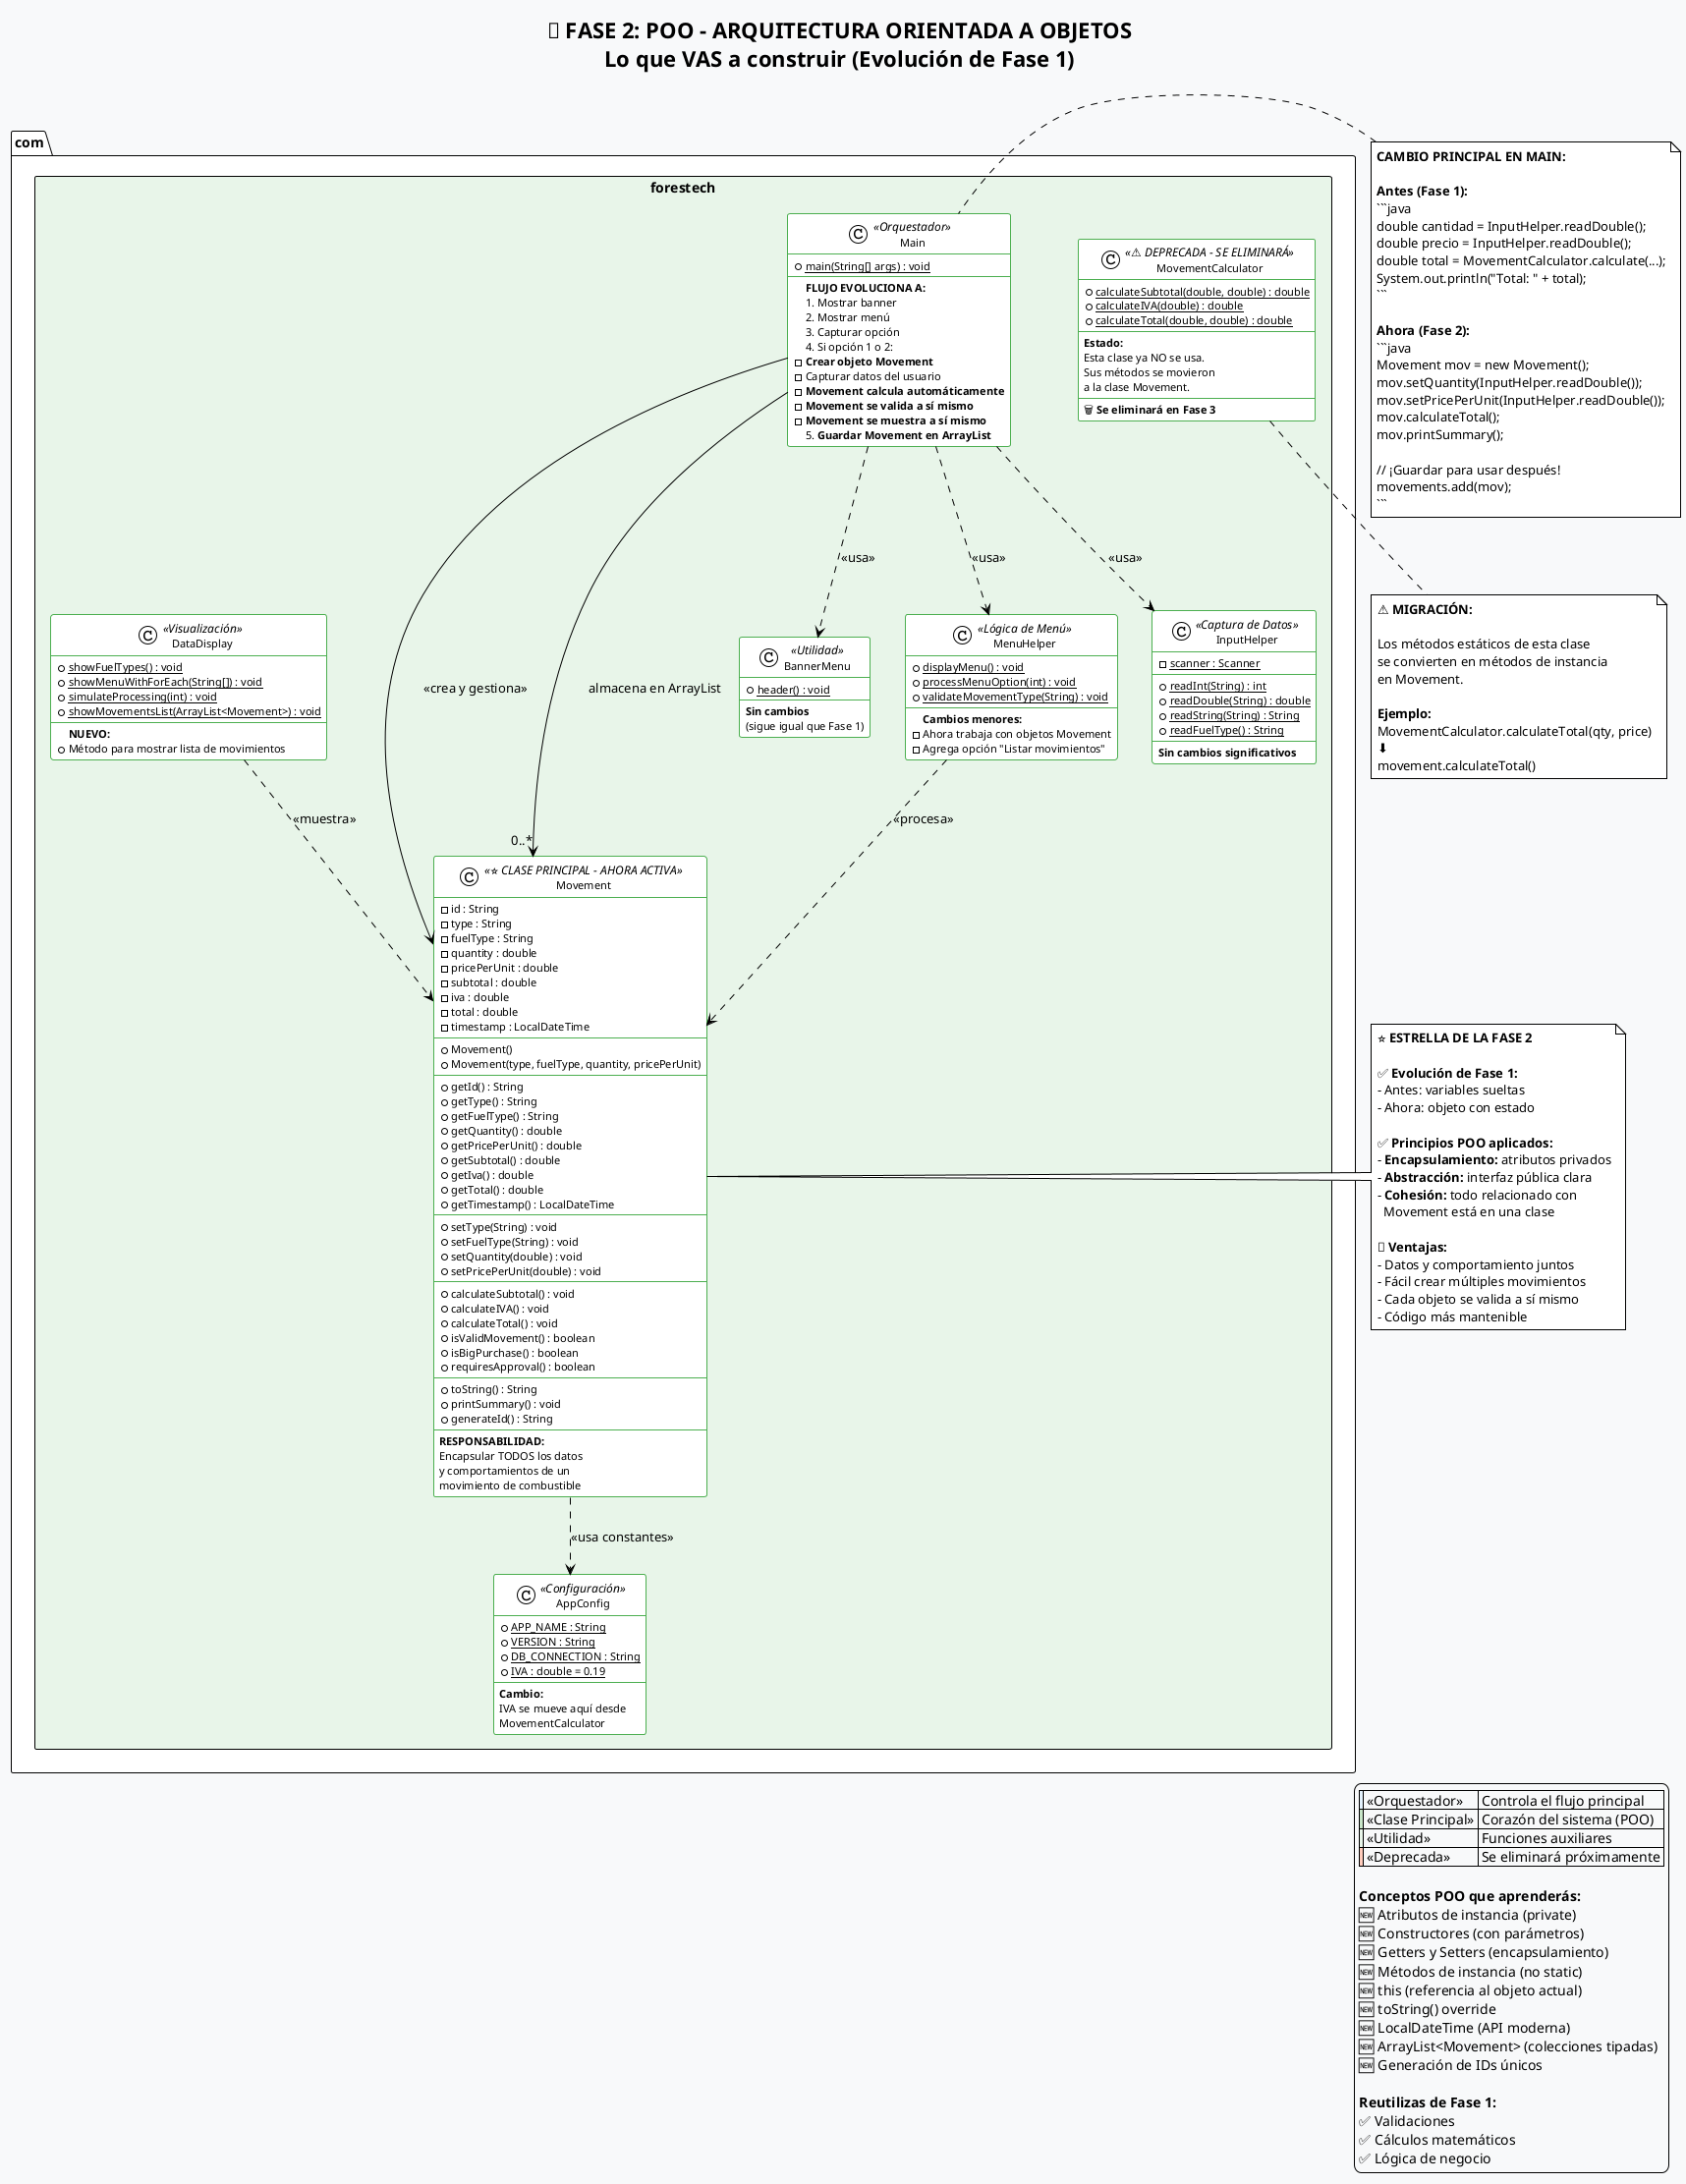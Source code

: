 @startuml FASE_02_POO
!theme plain
skinparam backgroundColor #F8F9FA
skinparam classFontSize 12
skinparam classAttributeFontSize 11
skinparam stereotypeCBackgroundColor #E3F2FD
skinparam classBackgroundColor #FFFFFF
skinparam classBorderColor #4CAF50

title 🚀 FASE 2: POO - ARQUITECTURA ORIENTADA A OBJETOS\nLo que VAS a construir (Evolución de Fase 1)

package "com.forestech" <<Rectangle>> #E8F5E9 {

    class Main <<Orquestador>> {
        {static} +main(String[] args) : void
        --
        **FLUJO EVOLUCIONA A:**
        1. Mostrar banner
        2. Mostrar menú
        3. Capturar opción
        4. Si opción 1 o 2:
           - **Crear objeto Movement**
           - Capturar datos del usuario
           - **Movement calcula automáticamente**
           - **Movement se valida a sí mismo**
           - **Movement se muestra a sí mismo**
        5. **Guardar Movement en ArrayList**
    }

    class BannerMenu <<Utilidad>> {
        {static} +header() : void
        --
        **Sin cambios**
        (sigue igual que Fase 1)
    }

    class MenuHelper <<Lógica de Menú>> {
        {static} +displayMenu() : void
        {static} +processMenuOption(int) : void
        {static} +validateMovementType(String) : void
        --
        **Cambios menores:**
        - Ahora trabaja con objetos Movement
        - Agrega opción "Listar movimientos"
    }

    class InputHelper <<Captura de Datos>> {
        {static} -scanner : Scanner
        --
        {static} +readInt(String) : int
        {static} +readDouble(String) : double
        {static} +readString(String) : String
        {static} +readFuelType() : String
        --
        **Sin cambios significativos**
    }

    class DataDisplay <<Visualización>> {
        {static} +showFuelTypes() : void
        {static} +showMenuWithForEach(String[]) : void
        {static} +simulateProcessing(int) : void
        {static} +showMovementsList(ArrayList<Movement>) : void
        --
        **NUEVO:**
        + Método para mostrar lista de movimientos
    }

    class AppConfig <<Configuración>> {
        {static} +APP_NAME : String
        {static} +VERSION : String
        {static} +DB_CONNECTION : String
        {static} +IVA : double = 0.19
        --
        **Cambio:**
        IVA se mueve aquí desde
        MovementCalculator
    }

    class Movement <<⭐ CLASE PRINCIPAL - AHORA ACTIVA>> {
        ' Atributos (estado del objeto)
        -id : String
        -type : String
        -fuelType : String
        -quantity : double
        -pricePerUnit : double
        -subtotal : double
        -iva : double
        -total : double
        -timestamp : LocalDateTime
        --
        ' Constructores
        +Movement()
        +Movement(type, fuelType, quantity, pricePerUnit)
        --
        ' Getters
        +getId() : String
        +getType() : String
        +getFuelType() : String
        +getQuantity() : double
        +getPricePerUnit() : double
        +getSubtotal() : double
        +getIva() : double
        +getTotal() : double
        +getTimestamp() : LocalDateTime
        --
        ' Setters
        +setType(String) : void
        +setFuelType(String) : void
        +setQuantity(double) : void
        +setPricePerUnit(double) : void
        --
        ' Métodos de negocio (antes en MovementCalculator)
        +calculateSubtotal() : void
        +calculateIVA() : void
        +calculateTotal() : void
        +isValidMovement() : boolean
        +isBigPurchase() : boolean
        +requiresApproval() : boolean
        --
        ' Métodos de utilidad
        +toString() : String
        +printSummary() : void
        +generateId() : String
        --
        **RESPONSABILIDAD:**
        Encapsular TODOS los datos
        y comportamientos de un
        movimiento de combustible
    }

    class MovementCalculator <<⚠️ DEPRECADA - SE ELIMINARÁ>> {
        {static} +calculateSubtotal(double, double) : double
        {static} +calculateIVA(double) : double
        {static} +calculateTotal(double, double) : double
        --
        **Estado:**
        Esta clase ya NO se usa.
        Sus métodos se movieron
        a la clase Movement.
        --
        🗑️ **Se eliminará en Fase 3**
    }
}

' Relaciones (NUEVAS - Orientadas a Objetos)
Main ..> BannerMenu : << usa >>
Main ..> MenuHelper : << usa >>
Main ..> InputHelper : << usa >>
Main --> Movement : << crea y gestiona >>
Main --> "0..*" Movement : almacena en ArrayList

MenuHelper ..> Movement : << procesa >>
DataDisplay ..> Movement : << muestra >>

Movement ..> AppConfig : << usa constantes >>

note right of Movement
  **⭐ ESTRELLA DE LA FASE 2**

  ✅ **Evolución de Fase 1:**
  - Antes: variables sueltas
  - Ahora: objeto con estado

  ✅ **Principios POO aplicados:**
  - **Encapsulamiento:** atributos privados
  - **Abstracción:** interfaz pública clara
  - **Cohesión:** todo relacionado con
    Movement está en una clase

  🎯 **Ventajas:**
  - Datos y comportamiento juntos
  - Fácil crear múltiples movimientos
  - Cada objeto se valida a sí mismo
  - Código más mantenible
end note

note left of Main
  **CAMBIO PRINCIPAL EN MAIN:**

  **Antes (Fase 1):**
  ```java
  double cantidad = InputHelper.readDouble();
  double precio = InputHelper.readDouble();
  double total = MovementCalculator.calculate(...);
  System.out.println("Total: " + total);
  ```

  **Ahora (Fase 2):**
  ```java
  Movement mov = new Movement();
  mov.setQuantity(InputHelper.readDouble());
  mov.setPricePerUnit(InputHelper.readDouble());
  mov.calculateTotal();
  mov.printSummary();

  // ¡Guardar para usar después!
  movements.add(mov);
  ```
end note

note bottom of MovementCalculator
  **⚠️ MIGRACIÓN:**

  Los métodos estáticos de esta clase
  se convierten en métodos de instancia
  en Movement.

  **Ejemplo:**
  MovementCalculator.calculateTotal(qty, price)
  ⬇️
  movement.calculateTotal()
end note

legend right
  |<#E3F2FD>| << Orquestador >> | Controla el flujo principal |
  |<#C8E6C9>| << Clase Principal >> | Corazón del sistema (POO) |
  |<#E8F5E9>| << Utilidad >> | Funciones auxiliares |
  |<#FFCCBC>| << Deprecada >> | Se eliminará próximamente |

  **Conceptos POO que aprenderás:**
  🆕 Atributos de instancia (private)
  🆕 Constructores (con parámetros)
  🆕 Getters y Setters (encapsulamiento)
  🆕 Métodos de instancia (no static)
  🆕 this (referencia al objeto actual)
  🆕 toString() override
  🆕 LocalDateTime (API moderna)
  🆕 ArrayList<Movement> (colecciones tipadas)
  🆕 Generación de IDs únicos

  **Reutilizas de Fase 1:**
  ✅ Validaciones
  ✅ Cálculos matemáticos
  ✅ Lógica de negocio
end legend

@enduml

